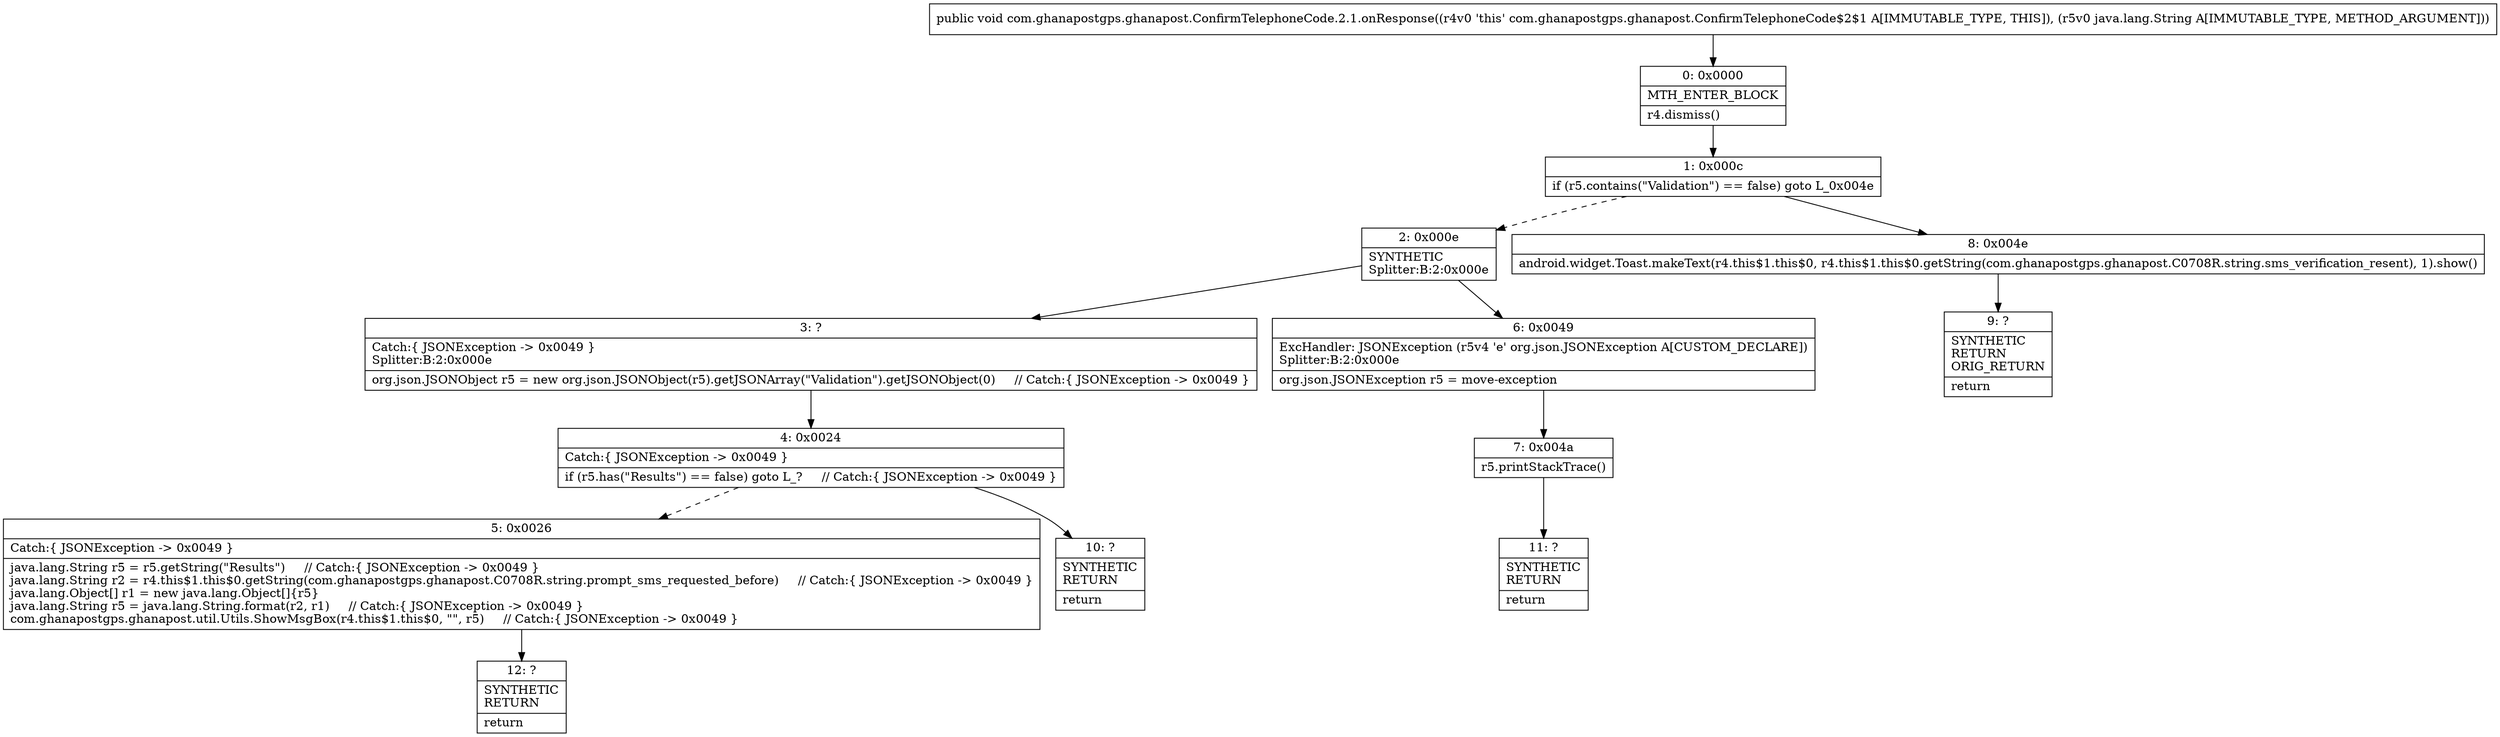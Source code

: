 digraph "CFG forcom.ghanapostgps.ghanapost.ConfirmTelephoneCode.2.1.onResponse(Ljava\/lang\/String;)V" {
Node_0 [shape=record,label="{0\:\ 0x0000|MTH_ENTER_BLOCK\l|r4.dismiss()\l}"];
Node_1 [shape=record,label="{1\:\ 0x000c|if (r5.contains(\"Validation\") == false) goto L_0x004e\l}"];
Node_2 [shape=record,label="{2\:\ 0x000e|SYNTHETIC\lSplitter:B:2:0x000e\l}"];
Node_3 [shape=record,label="{3\:\ ?|Catch:\{ JSONException \-\> 0x0049 \}\lSplitter:B:2:0x000e\l|org.json.JSONObject r5 = new org.json.JSONObject(r5).getJSONArray(\"Validation\").getJSONObject(0)     \/\/ Catch:\{ JSONException \-\> 0x0049 \}\l}"];
Node_4 [shape=record,label="{4\:\ 0x0024|Catch:\{ JSONException \-\> 0x0049 \}\l|if (r5.has(\"Results\") == false) goto L_?     \/\/ Catch:\{ JSONException \-\> 0x0049 \}\l}"];
Node_5 [shape=record,label="{5\:\ 0x0026|Catch:\{ JSONException \-\> 0x0049 \}\l|java.lang.String r5 = r5.getString(\"Results\")     \/\/ Catch:\{ JSONException \-\> 0x0049 \}\ljava.lang.String r2 = r4.this$1.this$0.getString(com.ghanapostgps.ghanapost.C0708R.string.prompt_sms_requested_before)     \/\/ Catch:\{ JSONException \-\> 0x0049 \}\ljava.lang.Object[] r1 = new java.lang.Object[]\{r5\}\ljava.lang.String r5 = java.lang.String.format(r2, r1)     \/\/ Catch:\{ JSONException \-\> 0x0049 \}\lcom.ghanapostgps.ghanapost.util.Utils.ShowMsgBox(r4.this$1.this$0, \"\", r5)     \/\/ Catch:\{ JSONException \-\> 0x0049 \}\l}"];
Node_6 [shape=record,label="{6\:\ 0x0049|ExcHandler: JSONException (r5v4 'e' org.json.JSONException A[CUSTOM_DECLARE])\lSplitter:B:2:0x000e\l|org.json.JSONException r5 = move\-exception\l}"];
Node_7 [shape=record,label="{7\:\ 0x004a|r5.printStackTrace()\l}"];
Node_8 [shape=record,label="{8\:\ 0x004e|android.widget.Toast.makeText(r4.this$1.this$0, r4.this$1.this$0.getString(com.ghanapostgps.ghanapost.C0708R.string.sms_verification_resent), 1).show()\l}"];
Node_9 [shape=record,label="{9\:\ ?|SYNTHETIC\lRETURN\lORIG_RETURN\l|return\l}"];
Node_10 [shape=record,label="{10\:\ ?|SYNTHETIC\lRETURN\l|return\l}"];
Node_11 [shape=record,label="{11\:\ ?|SYNTHETIC\lRETURN\l|return\l}"];
Node_12 [shape=record,label="{12\:\ ?|SYNTHETIC\lRETURN\l|return\l}"];
MethodNode[shape=record,label="{public void com.ghanapostgps.ghanapost.ConfirmTelephoneCode.2.1.onResponse((r4v0 'this' com.ghanapostgps.ghanapost.ConfirmTelephoneCode$2$1 A[IMMUTABLE_TYPE, THIS]), (r5v0 java.lang.String A[IMMUTABLE_TYPE, METHOD_ARGUMENT])) }"];
MethodNode -> Node_0;
Node_0 -> Node_1;
Node_1 -> Node_2[style=dashed];
Node_1 -> Node_8;
Node_2 -> Node_3;
Node_2 -> Node_6;
Node_3 -> Node_4;
Node_4 -> Node_5[style=dashed];
Node_4 -> Node_10;
Node_5 -> Node_12;
Node_6 -> Node_7;
Node_7 -> Node_11;
Node_8 -> Node_9;
}

